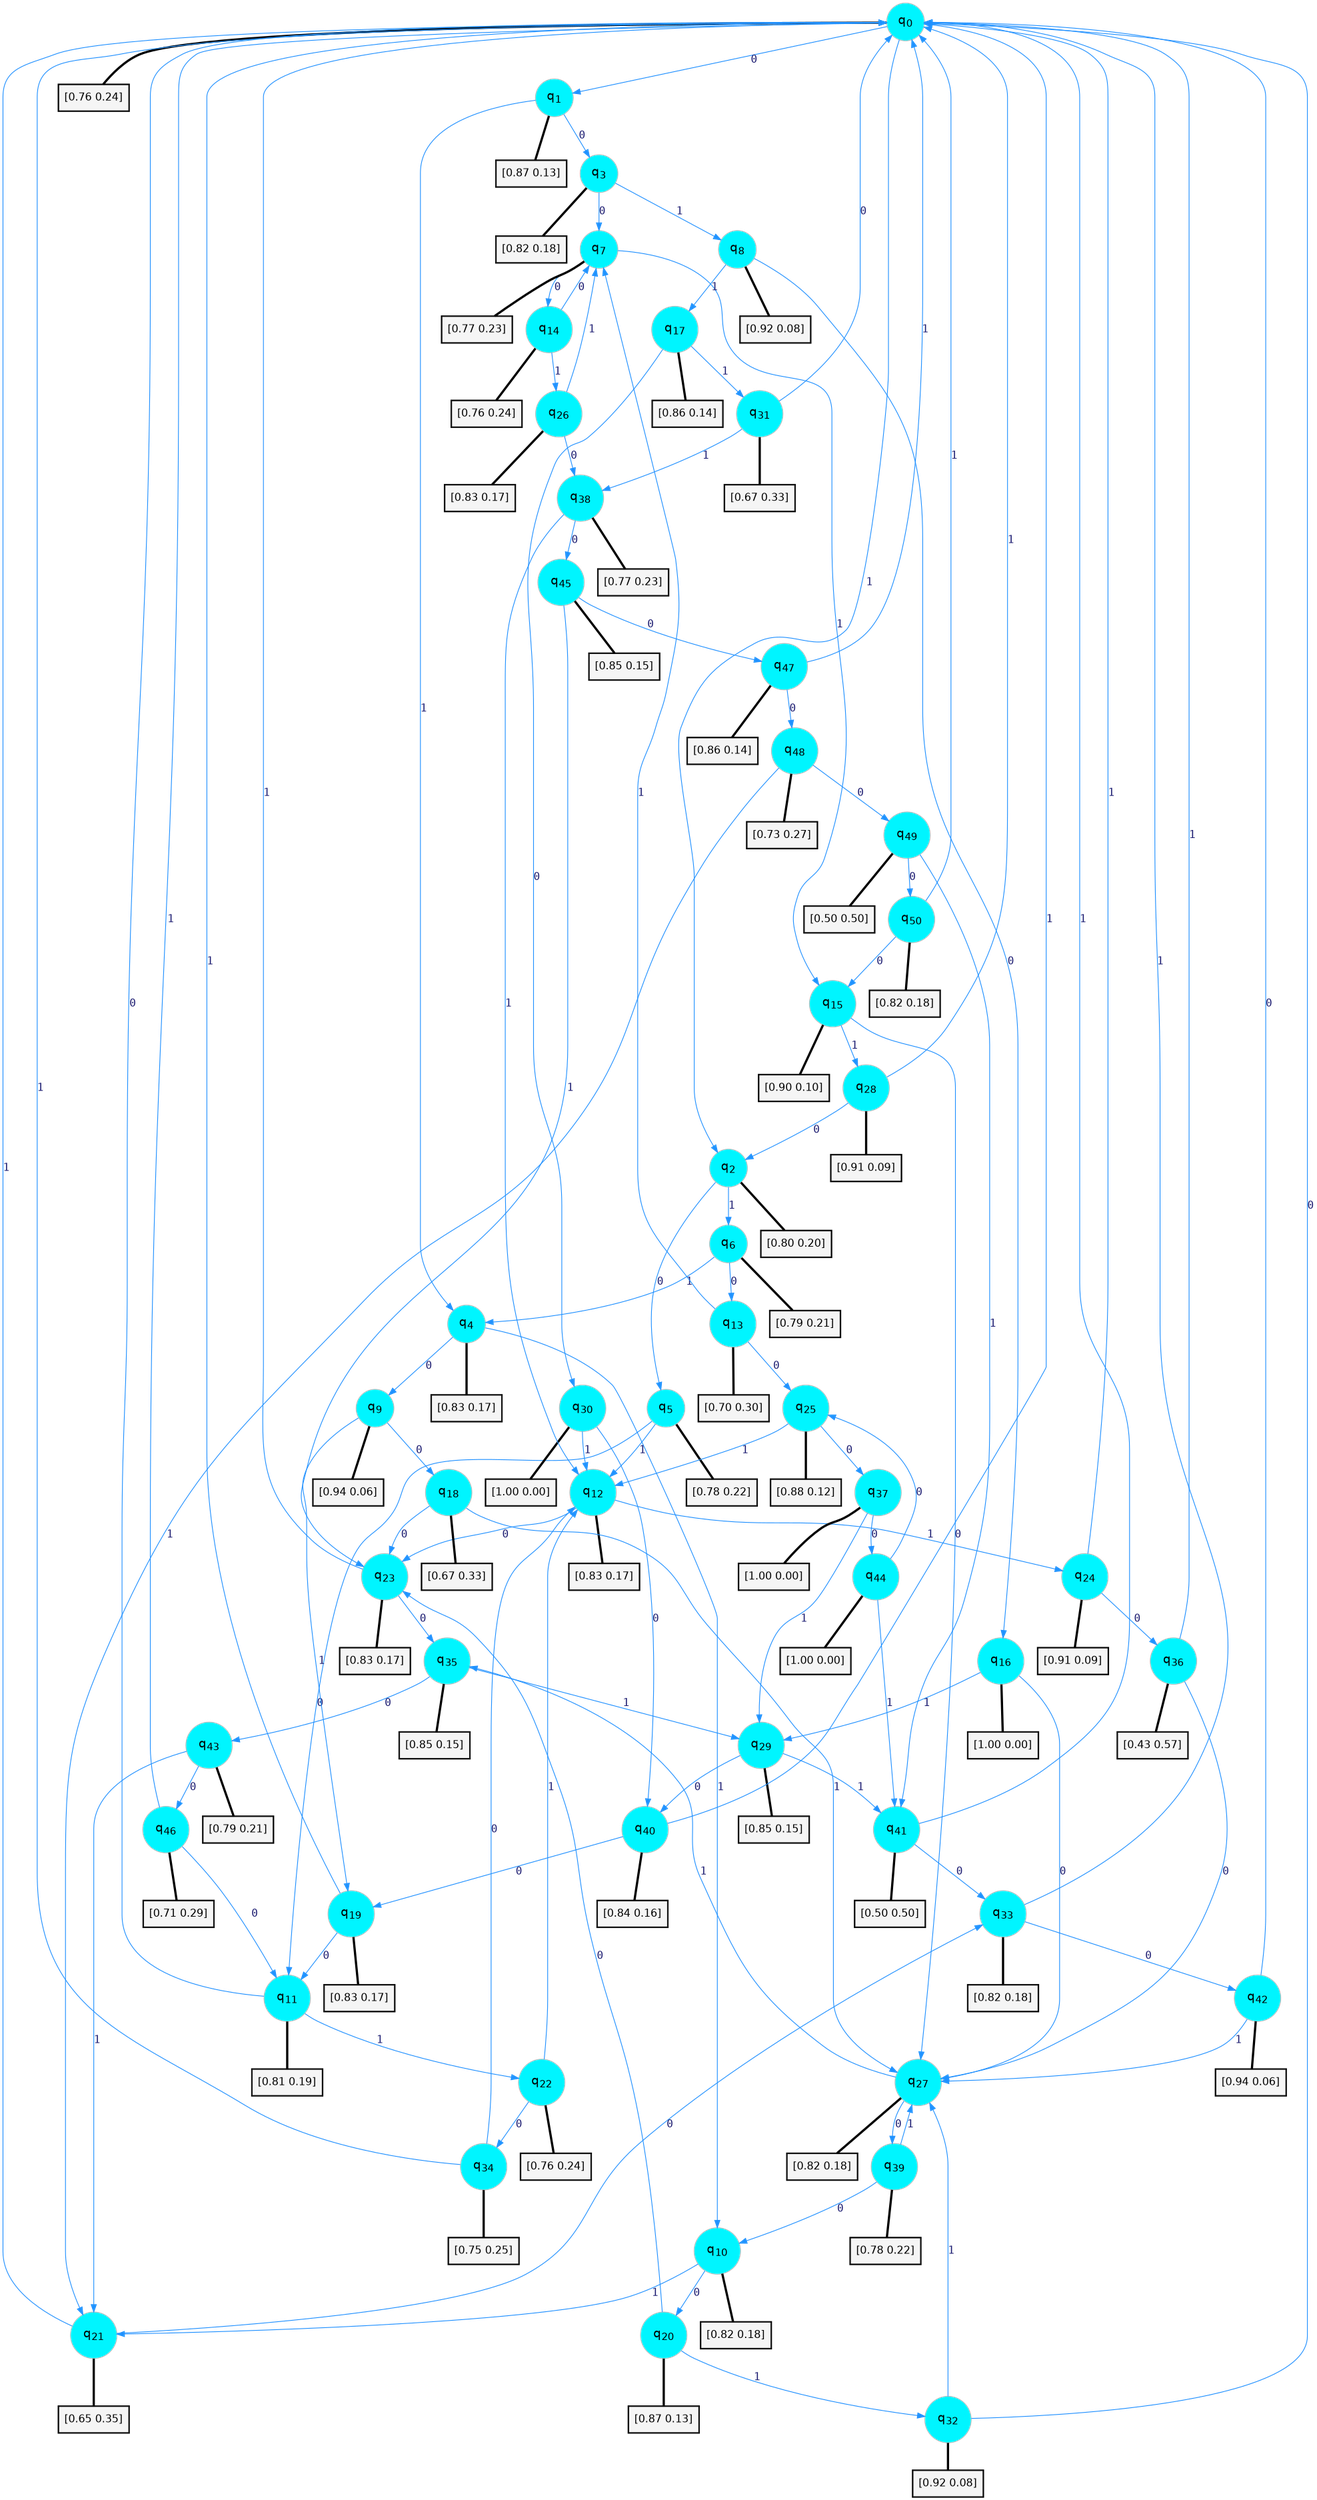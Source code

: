 digraph G {
graph [
bgcolor=transparent, dpi=300, rankdir=TD, size="40,25"];
node [
color=gray, fillcolor=turquoise1, fontcolor=black, fontname=Helvetica, fontsize=16, fontweight=bold, shape=circle, style=filled];
edge [
arrowsize=1, color=dodgerblue1, fontcolor=midnightblue, fontname=courier, fontweight=bold, penwidth=1, style=solid, weight=20];
0[label=<q<SUB>0</SUB>>];
1[label=<q<SUB>1</SUB>>];
2[label=<q<SUB>2</SUB>>];
3[label=<q<SUB>3</SUB>>];
4[label=<q<SUB>4</SUB>>];
5[label=<q<SUB>5</SUB>>];
6[label=<q<SUB>6</SUB>>];
7[label=<q<SUB>7</SUB>>];
8[label=<q<SUB>8</SUB>>];
9[label=<q<SUB>9</SUB>>];
10[label=<q<SUB>10</SUB>>];
11[label=<q<SUB>11</SUB>>];
12[label=<q<SUB>12</SUB>>];
13[label=<q<SUB>13</SUB>>];
14[label=<q<SUB>14</SUB>>];
15[label=<q<SUB>15</SUB>>];
16[label=<q<SUB>16</SUB>>];
17[label=<q<SUB>17</SUB>>];
18[label=<q<SUB>18</SUB>>];
19[label=<q<SUB>19</SUB>>];
20[label=<q<SUB>20</SUB>>];
21[label=<q<SUB>21</SUB>>];
22[label=<q<SUB>22</SUB>>];
23[label=<q<SUB>23</SUB>>];
24[label=<q<SUB>24</SUB>>];
25[label=<q<SUB>25</SUB>>];
26[label=<q<SUB>26</SUB>>];
27[label=<q<SUB>27</SUB>>];
28[label=<q<SUB>28</SUB>>];
29[label=<q<SUB>29</SUB>>];
30[label=<q<SUB>30</SUB>>];
31[label=<q<SUB>31</SUB>>];
32[label=<q<SUB>32</SUB>>];
33[label=<q<SUB>33</SUB>>];
34[label=<q<SUB>34</SUB>>];
35[label=<q<SUB>35</SUB>>];
36[label=<q<SUB>36</SUB>>];
37[label=<q<SUB>37</SUB>>];
38[label=<q<SUB>38</SUB>>];
39[label=<q<SUB>39</SUB>>];
40[label=<q<SUB>40</SUB>>];
41[label=<q<SUB>41</SUB>>];
42[label=<q<SUB>42</SUB>>];
43[label=<q<SUB>43</SUB>>];
44[label=<q<SUB>44</SUB>>];
45[label=<q<SUB>45</SUB>>];
46[label=<q<SUB>46</SUB>>];
47[label=<q<SUB>47</SUB>>];
48[label=<q<SUB>48</SUB>>];
49[label=<q<SUB>49</SUB>>];
50[label=<q<SUB>50</SUB>>];
51[label="[0.76 0.24]", shape=box,fontcolor=black, fontname=Helvetica, fontsize=14, penwidth=2, fillcolor=whitesmoke,color=black];
52[label="[0.87 0.13]", shape=box,fontcolor=black, fontname=Helvetica, fontsize=14, penwidth=2, fillcolor=whitesmoke,color=black];
53[label="[0.80 0.20]", shape=box,fontcolor=black, fontname=Helvetica, fontsize=14, penwidth=2, fillcolor=whitesmoke,color=black];
54[label="[0.82 0.18]", shape=box,fontcolor=black, fontname=Helvetica, fontsize=14, penwidth=2, fillcolor=whitesmoke,color=black];
55[label="[0.83 0.17]", shape=box,fontcolor=black, fontname=Helvetica, fontsize=14, penwidth=2, fillcolor=whitesmoke,color=black];
56[label="[0.78 0.22]", shape=box,fontcolor=black, fontname=Helvetica, fontsize=14, penwidth=2, fillcolor=whitesmoke,color=black];
57[label="[0.79 0.21]", shape=box,fontcolor=black, fontname=Helvetica, fontsize=14, penwidth=2, fillcolor=whitesmoke,color=black];
58[label="[0.77 0.23]", shape=box,fontcolor=black, fontname=Helvetica, fontsize=14, penwidth=2, fillcolor=whitesmoke,color=black];
59[label="[0.92 0.08]", shape=box,fontcolor=black, fontname=Helvetica, fontsize=14, penwidth=2, fillcolor=whitesmoke,color=black];
60[label="[0.94 0.06]", shape=box,fontcolor=black, fontname=Helvetica, fontsize=14, penwidth=2, fillcolor=whitesmoke,color=black];
61[label="[0.82 0.18]", shape=box,fontcolor=black, fontname=Helvetica, fontsize=14, penwidth=2, fillcolor=whitesmoke,color=black];
62[label="[0.81 0.19]", shape=box,fontcolor=black, fontname=Helvetica, fontsize=14, penwidth=2, fillcolor=whitesmoke,color=black];
63[label="[0.83 0.17]", shape=box,fontcolor=black, fontname=Helvetica, fontsize=14, penwidth=2, fillcolor=whitesmoke,color=black];
64[label="[0.70 0.30]", shape=box,fontcolor=black, fontname=Helvetica, fontsize=14, penwidth=2, fillcolor=whitesmoke,color=black];
65[label="[0.76 0.24]", shape=box,fontcolor=black, fontname=Helvetica, fontsize=14, penwidth=2, fillcolor=whitesmoke,color=black];
66[label="[0.90 0.10]", shape=box,fontcolor=black, fontname=Helvetica, fontsize=14, penwidth=2, fillcolor=whitesmoke,color=black];
67[label="[1.00 0.00]", shape=box,fontcolor=black, fontname=Helvetica, fontsize=14, penwidth=2, fillcolor=whitesmoke,color=black];
68[label="[0.86 0.14]", shape=box,fontcolor=black, fontname=Helvetica, fontsize=14, penwidth=2, fillcolor=whitesmoke,color=black];
69[label="[0.67 0.33]", shape=box,fontcolor=black, fontname=Helvetica, fontsize=14, penwidth=2, fillcolor=whitesmoke,color=black];
70[label="[0.83 0.17]", shape=box,fontcolor=black, fontname=Helvetica, fontsize=14, penwidth=2, fillcolor=whitesmoke,color=black];
71[label="[0.87 0.13]", shape=box,fontcolor=black, fontname=Helvetica, fontsize=14, penwidth=2, fillcolor=whitesmoke,color=black];
72[label="[0.65 0.35]", shape=box,fontcolor=black, fontname=Helvetica, fontsize=14, penwidth=2, fillcolor=whitesmoke,color=black];
73[label="[0.76 0.24]", shape=box,fontcolor=black, fontname=Helvetica, fontsize=14, penwidth=2, fillcolor=whitesmoke,color=black];
74[label="[0.83 0.17]", shape=box,fontcolor=black, fontname=Helvetica, fontsize=14, penwidth=2, fillcolor=whitesmoke,color=black];
75[label="[0.91 0.09]", shape=box,fontcolor=black, fontname=Helvetica, fontsize=14, penwidth=2, fillcolor=whitesmoke,color=black];
76[label="[0.88 0.12]", shape=box,fontcolor=black, fontname=Helvetica, fontsize=14, penwidth=2, fillcolor=whitesmoke,color=black];
77[label="[0.83 0.17]", shape=box,fontcolor=black, fontname=Helvetica, fontsize=14, penwidth=2, fillcolor=whitesmoke,color=black];
78[label="[0.82 0.18]", shape=box,fontcolor=black, fontname=Helvetica, fontsize=14, penwidth=2, fillcolor=whitesmoke,color=black];
79[label="[0.91 0.09]", shape=box,fontcolor=black, fontname=Helvetica, fontsize=14, penwidth=2, fillcolor=whitesmoke,color=black];
80[label="[0.85 0.15]", shape=box,fontcolor=black, fontname=Helvetica, fontsize=14, penwidth=2, fillcolor=whitesmoke,color=black];
81[label="[1.00 0.00]", shape=box,fontcolor=black, fontname=Helvetica, fontsize=14, penwidth=2, fillcolor=whitesmoke,color=black];
82[label="[0.67 0.33]", shape=box,fontcolor=black, fontname=Helvetica, fontsize=14, penwidth=2, fillcolor=whitesmoke,color=black];
83[label="[0.92 0.08]", shape=box,fontcolor=black, fontname=Helvetica, fontsize=14, penwidth=2, fillcolor=whitesmoke,color=black];
84[label="[0.82 0.18]", shape=box,fontcolor=black, fontname=Helvetica, fontsize=14, penwidth=2, fillcolor=whitesmoke,color=black];
85[label="[0.75 0.25]", shape=box,fontcolor=black, fontname=Helvetica, fontsize=14, penwidth=2, fillcolor=whitesmoke,color=black];
86[label="[0.85 0.15]", shape=box,fontcolor=black, fontname=Helvetica, fontsize=14, penwidth=2, fillcolor=whitesmoke,color=black];
87[label="[0.43 0.57]", shape=box,fontcolor=black, fontname=Helvetica, fontsize=14, penwidth=2, fillcolor=whitesmoke,color=black];
88[label="[1.00 0.00]", shape=box,fontcolor=black, fontname=Helvetica, fontsize=14, penwidth=2, fillcolor=whitesmoke,color=black];
89[label="[0.77 0.23]", shape=box,fontcolor=black, fontname=Helvetica, fontsize=14, penwidth=2, fillcolor=whitesmoke,color=black];
90[label="[0.78 0.22]", shape=box,fontcolor=black, fontname=Helvetica, fontsize=14, penwidth=2, fillcolor=whitesmoke,color=black];
91[label="[0.84 0.16]", shape=box,fontcolor=black, fontname=Helvetica, fontsize=14, penwidth=2, fillcolor=whitesmoke,color=black];
92[label="[0.50 0.50]", shape=box,fontcolor=black, fontname=Helvetica, fontsize=14, penwidth=2, fillcolor=whitesmoke,color=black];
93[label="[0.94 0.06]", shape=box,fontcolor=black, fontname=Helvetica, fontsize=14, penwidth=2, fillcolor=whitesmoke,color=black];
94[label="[0.79 0.21]", shape=box,fontcolor=black, fontname=Helvetica, fontsize=14, penwidth=2, fillcolor=whitesmoke,color=black];
95[label="[1.00 0.00]", shape=box,fontcolor=black, fontname=Helvetica, fontsize=14, penwidth=2, fillcolor=whitesmoke,color=black];
96[label="[0.85 0.15]", shape=box,fontcolor=black, fontname=Helvetica, fontsize=14, penwidth=2, fillcolor=whitesmoke,color=black];
97[label="[0.71 0.29]", shape=box,fontcolor=black, fontname=Helvetica, fontsize=14, penwidth=2, fillcolor=whitesmoke,color=black];
98[label="[0.86 0.14]", shape=box,fontcolor=black, fontname=Helvetica, fontsize=14, penwidth=2, fillcolor=whitesmoke,color=black];
99[label="[0.73 0.27]", shape=box,fontcolor=black, fontname=Helvetica, fontsize=14, penwidth=2, fillcolor=whitesmoke,color=black];
100[label="[0.50 0.50]", shape=box,fontcolor=black, fontname=Helvetica, fontsize=14, penwidth=2, fillcolor=whitesmoke,color=black];
101[label="[0.82 0.18]", shape=box,fontcolor=black, fontname=Helvetica, fontsize=14, penwidth=2, fillcolor=whitesmoke,color=black];
0->1 [label=0];
0->2 [label=1];
0->51 [arrowhead=none, penwidth=3,color=black];
1->3 [label=0];
1->4 [label=1];
1->52 [arrowhead=none, penwidth=3,color=black];
2->5 [label=0];
2->6 [label=1];
2->53 [arrowhead=none, penwidth=3,color=black];
3->7 [label=0];
3->8 [label=1];
3->54 [arrowhead=none, penwidth=3,color=black];
4->9 [label=0];
4->10 [label=1];
4->55 [arrowhead=none, penwidth=3,color=black];
5->11 [label=0];
5->12 [label=1];
5->56 [arrowhead=none, penwidth=3,color=black];
6->13 [label=0];
6->4 [label=1];
6->57 [arrowhead=none, penwidth=3,color=black];
7->14 [label=0];
7->15 [label=1];
7->58 [arrowhead=none, penwidth=3,color=black];
8->16 [label=0];
8->17 [label=1];
8->59 [arrowhead=none, penwidth=3,color=black];
9->18 [label=0];
9->19 [label=1];
9->60 [arrowhead=none, penwidth=3,color=black];
10->20 [label=0];
10->21 [label=1];
10->61 [arrowhead=none, penwidth=3,color=black];
11->0 [label=0];
11->22 [label=1];
11->62 [arrowhead=none, penwidth=3,color=black];
12->23 [label=0];
12->24 [label=1];
12->63 [arrowhead=none, penwidth=3,color=black];
13->25 [label=0];
13->7 [label=1];
13->64 [arrowhead=none, penwidth=3,color=black];
14->7 [label=0];
14->26 [label=1];
14->65 [arrowhead=none, penwidth=3,color=black];
15->27 [label=0];
15->28 [label=1];
15->66 [arrowhead=none, penwidth=3,color=black];
16->27 [label=0];
16->29 [label=1];
16->67 [arrowhead=none, penwidth=3,color=black];
17->30 [label=0];
17->31 [label=1];
17->68 [arrowhead=none, penwidth=3,color=black];
18->23 [label=0];
18->27 [label=1];
18->69 [arrowhead=none, penwidth=3,color=black];
19->11 [label=0];
19->0 [label=1];
19->70 [arrowhead=none, penwidth=3,color=black];
20->23 [label=0];
20->32 [label=1];
20->71 [arrowhead=none, penwidth=3,color=black];
21->33 [label=0];
21->0 [label=1];
21->72 [arrowhead=none, penwidth=3,color=black];
22->34 [label=0];
22->12 [label=1];
22->73 [arrowhead=none, penwidth=3,color=black];
23->35 [label=0];
23->0 [label=1];
23->74 [arrowhead=none, penwidth=3,color=black];
24->36 [label=0];
24->0 [label=1];
24->75 [arrowhead=none, penwidth=3,color=black];
25->37 [label=0];
25->12 [label=1];
25->76 [arrowhead=none, penwidth=3,color=black];
26->38 [label=0];
26->7 [label=1];
26->77 [arrowhead=none, penwidth=3,color=black];
27->39 [label=0];
27->35 [label=1];
27->78 [arrowhead=none, penwidth=3,color=black];
28->2 [label=0];
28->0 [label=1];
28->79 [arrowhead=none, penwidth=3,color=black];
29->40 [label=0];
29->41 [label=1];
29->80 [arrowhead=none, penwidth=3,color=black];
30->40 [label=0];
30->12 [label=1];
30->81 [arrowhead=none, penwidth=3,color=black];
31->0 [label=0];
31->38 [label=1];
31->82 [arrowhead=none, penwidth=3,color=black];
32->0 [label=0];
32->27 [label=1];
32->83 [arrowhead=none, penwidth=3,color=black];
33->42 [label=0];
33->0 [label=1];
33->84 [arrowhead=none, penwidth=3,color=black];
34->12 [label=0];
34->0 [label=1];
34->85 [arrowhead=none, penwidth=3,color=black];
35->43 [label=0];
35->29 [label=1];
35->86 [arrowhead=none, penwidth=3,color=black];
36->27 [label=0];
36->0 [label=1];
36->87 [arrowhead=none, penwidth=3,color=black];
37->44 [label=0];
37->29 [label=1];
37->88 [arrowhead=none, penwidth=3,color=black];
38->45 [label=0];
38->12 [label=1];
38->89 [arrowhead=none, penwidth=3,color=black];
39->10 [label=0];
39->27 [label=1];
39->90 [arrowhead=none, penwidth=3,color=black];
40->19 [label=0];
40->0 [label=1];
40->91 [arrowhead=none, penwidth=3,color=black];
41->33 [label=0];
41->0 [label=1];
41->92 [arrowhead=none, penwidth=3,color=black];
42->0 [label=0];
42->27 [label=1];
42->93 [arrowhead=none, penwidth=3,color=black];
43->46 [label=0];
43->21 [label=1];
43->94 [arrowhead=none, penwidth=3,color=black];
44->25 [label=0];
44->41 [label=1];
44->95 [arrowhead=none, penwidth=3,color=black];
45->47 [label=0];
45->23 [label=1];
45->96 [arrowhead=none, penwidth=3,color=black];
46->11 [label=0];
46->0 [label=1];
46->97 [arrowhead=none, penwidth=3,color=black];
47->48 [label=0];
47->0 [label=1];
47->98 [arrowhead=none, penwidth=3,color=black];
48->49 [label=0];
48->21 [label=1];
48->99 [arrowhead=none, penwidth=3,color=black];
49->50 [label=0];
49->41 [label=1];
49->100 [arrowhead=none, penwidth=3,color=black];
50->15 [label=0];
50->0 [label=1];
50->101 [arrowhead=none, penwidth=3,color=black];
}
